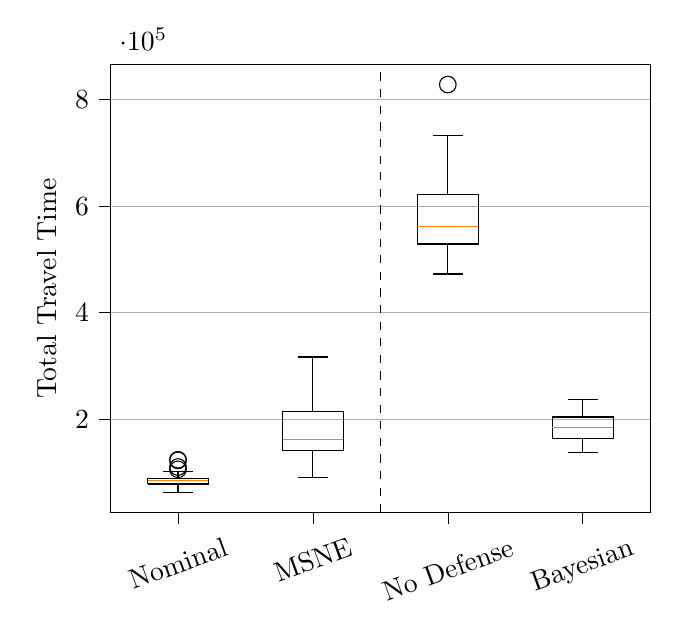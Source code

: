 % This file was created with tikzplotlib v0.10.1.
\begin{tikzpicture}

\definecolor{darkgray176}{RGB}{176,176,176}
\definecolor{darkorange25512714}{RGB}{255,127,14}

\begin{axis}[
tick align=outside,
tick pos=left,
x grid style={darkgray176},
xmin=0.5, xmax=4.5,
xtick style={color=black},
xtick={1,2,3,4},
xticklabel style={rotate=20.0},
xticklabels={Nominal,MSNE,No Defense,Bayesian},
y grid style={darkgray176},
ylabel={Total Travel Time},
ymajorgrids,
ymin=25251.653, ymax=866356.77,
yminorgrids,
ytick style={color=black}
]
\addplot [black]
table {%
0.775 78668.478
1.225 78668.478
1.225 88844.661
0.775 88844.661
0.775 78668.478
};
\addplot [black]
table {%
1 78668.478
1 63483.704
};
\addplot [black]
table {%
1 88844.661
1 101435.733
};
\addplot [black]
table {%
0.887 63483.704
1.113 63483.704
};
\addplot [black]
table {%
0.887 101435.733
1.113 101435.733
};
\addplot [black, mark=o, mark size=3, mark options={solid,fill opacity=0}, only marks]
table {%
1 106268.239
1 123073.434
1 110580.456
1 124115.512
};
\addplot [black]
table {%
1.775 141222.155
2.225 141222.155
2.225 214407.293
1.775 214407.293
1.775 141222.155
};
\addplot [black]
table {%
2 141222.155
2 90200.334
};
\addplot [black]
table {%
2 214407.293
2 316940.064
};
\addplot [black]
table {%
1.887 90200.334
2.112 90200.334
};
\addplot [black]
table {%
1.887 316940.064
2.112 316940.064
};
\addplot [black]
table {%
2.775 529042.532
3.225 529042.532
3.225 621141.388
2.775 621141.388
2.775 529042.532
};
\addplot [black]
table {%
3 529042.532
3 472766.489
};
\addplot [black]
table {%
3 621141.388
3 732906.159
};
\addplot [black]
table {%
2.888 472766.489
3.112 472766.489
};
\addplot [black]
table {%
2.888 732906.159
3.112 732906.159
};
\addplot [black, mark=o, mark size=3, mark options={solid,fill opacity=0}, only marks]
table {%
3 828124.72
};
\addplot [black]
table {%
3.775 163926.838
4.225 163926.838
4.225 204349.447
3.775 204349.447
3.775 163926.838
};
\addplot [black]
table {%
4 163926.838
4 138476.989
};
\addplot [black]
table {%
4 204349.447
4 237984.844
};
\addplot [black]
table {%
3.888 138476.989
4.112 138476.989
};
\addplot [black]
table {%
3.888 237984.844
4.112 237984.844
};
\addplot [semithick, black, dashed]
table {%
2.5 25251.653
2.5 866356.77
};
\addplot [darkorange25512714]
table {%
0.775 85021.722
1.225 85021.722
};
\addplot [darkorange25512714]
table {%
1.775 162829.219
2.225 162829.219
};
\addplot [darkorange25512714]
table {%
2.775 561446.473
3.225 561446.473
};
\addplot [darkorange25512714]
table {%
3.775 185504.48
4.225 185504.48
};
\end{axis}

\end{tikzpicture}
